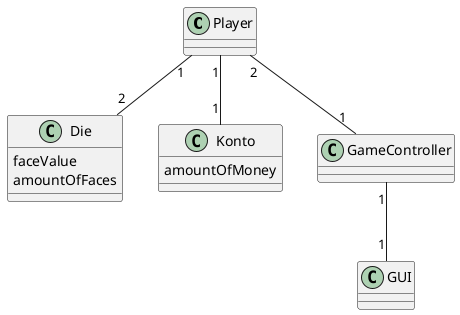 @startuml
'https://plantuml.com/class-diagram

class Player{

}
class Die{
    faceValue
    amountOfFaces
}
class Konto{
    amountOfMoney
}
class GameController{

}
class GUI

Player "1"--"2" Die
Player "1"--"1" Konto
Player "2"--"1" GameController
GameController "1"--"1" GUI

@enduml